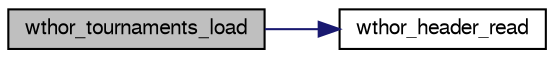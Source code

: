 digraph "wthor_tournaments_load"
{
 // LATEX_PDF_SIZE
  bgcolor="transparent";
  edge [fontname="FreeSans",fontsize="10",labelfontname="FreeSans",labelfontsize="10"];
  node [fontname="FreeSans",fontsize="10",shape=record];
  rankdir="LR";
  Node1 [label="wthor_tournaments_load",height=0.2,width=0.4,color="black", fillcolor="grey75", style="filled", fontcolor="black",tooltip="Load wthor tournaments."];
  Node1 -> Node2 [color="midnightblue",fontsize="10",style="solid",fontname="FreeSans"];
  Node2 [label="wthor_header_read",height=0.2,width=0.4,color="black",URL="$base_8c.html#aec96f83bf10c4b1c5feeb7ff72a9e1d0",tooltip="Read wthor header."];
}
